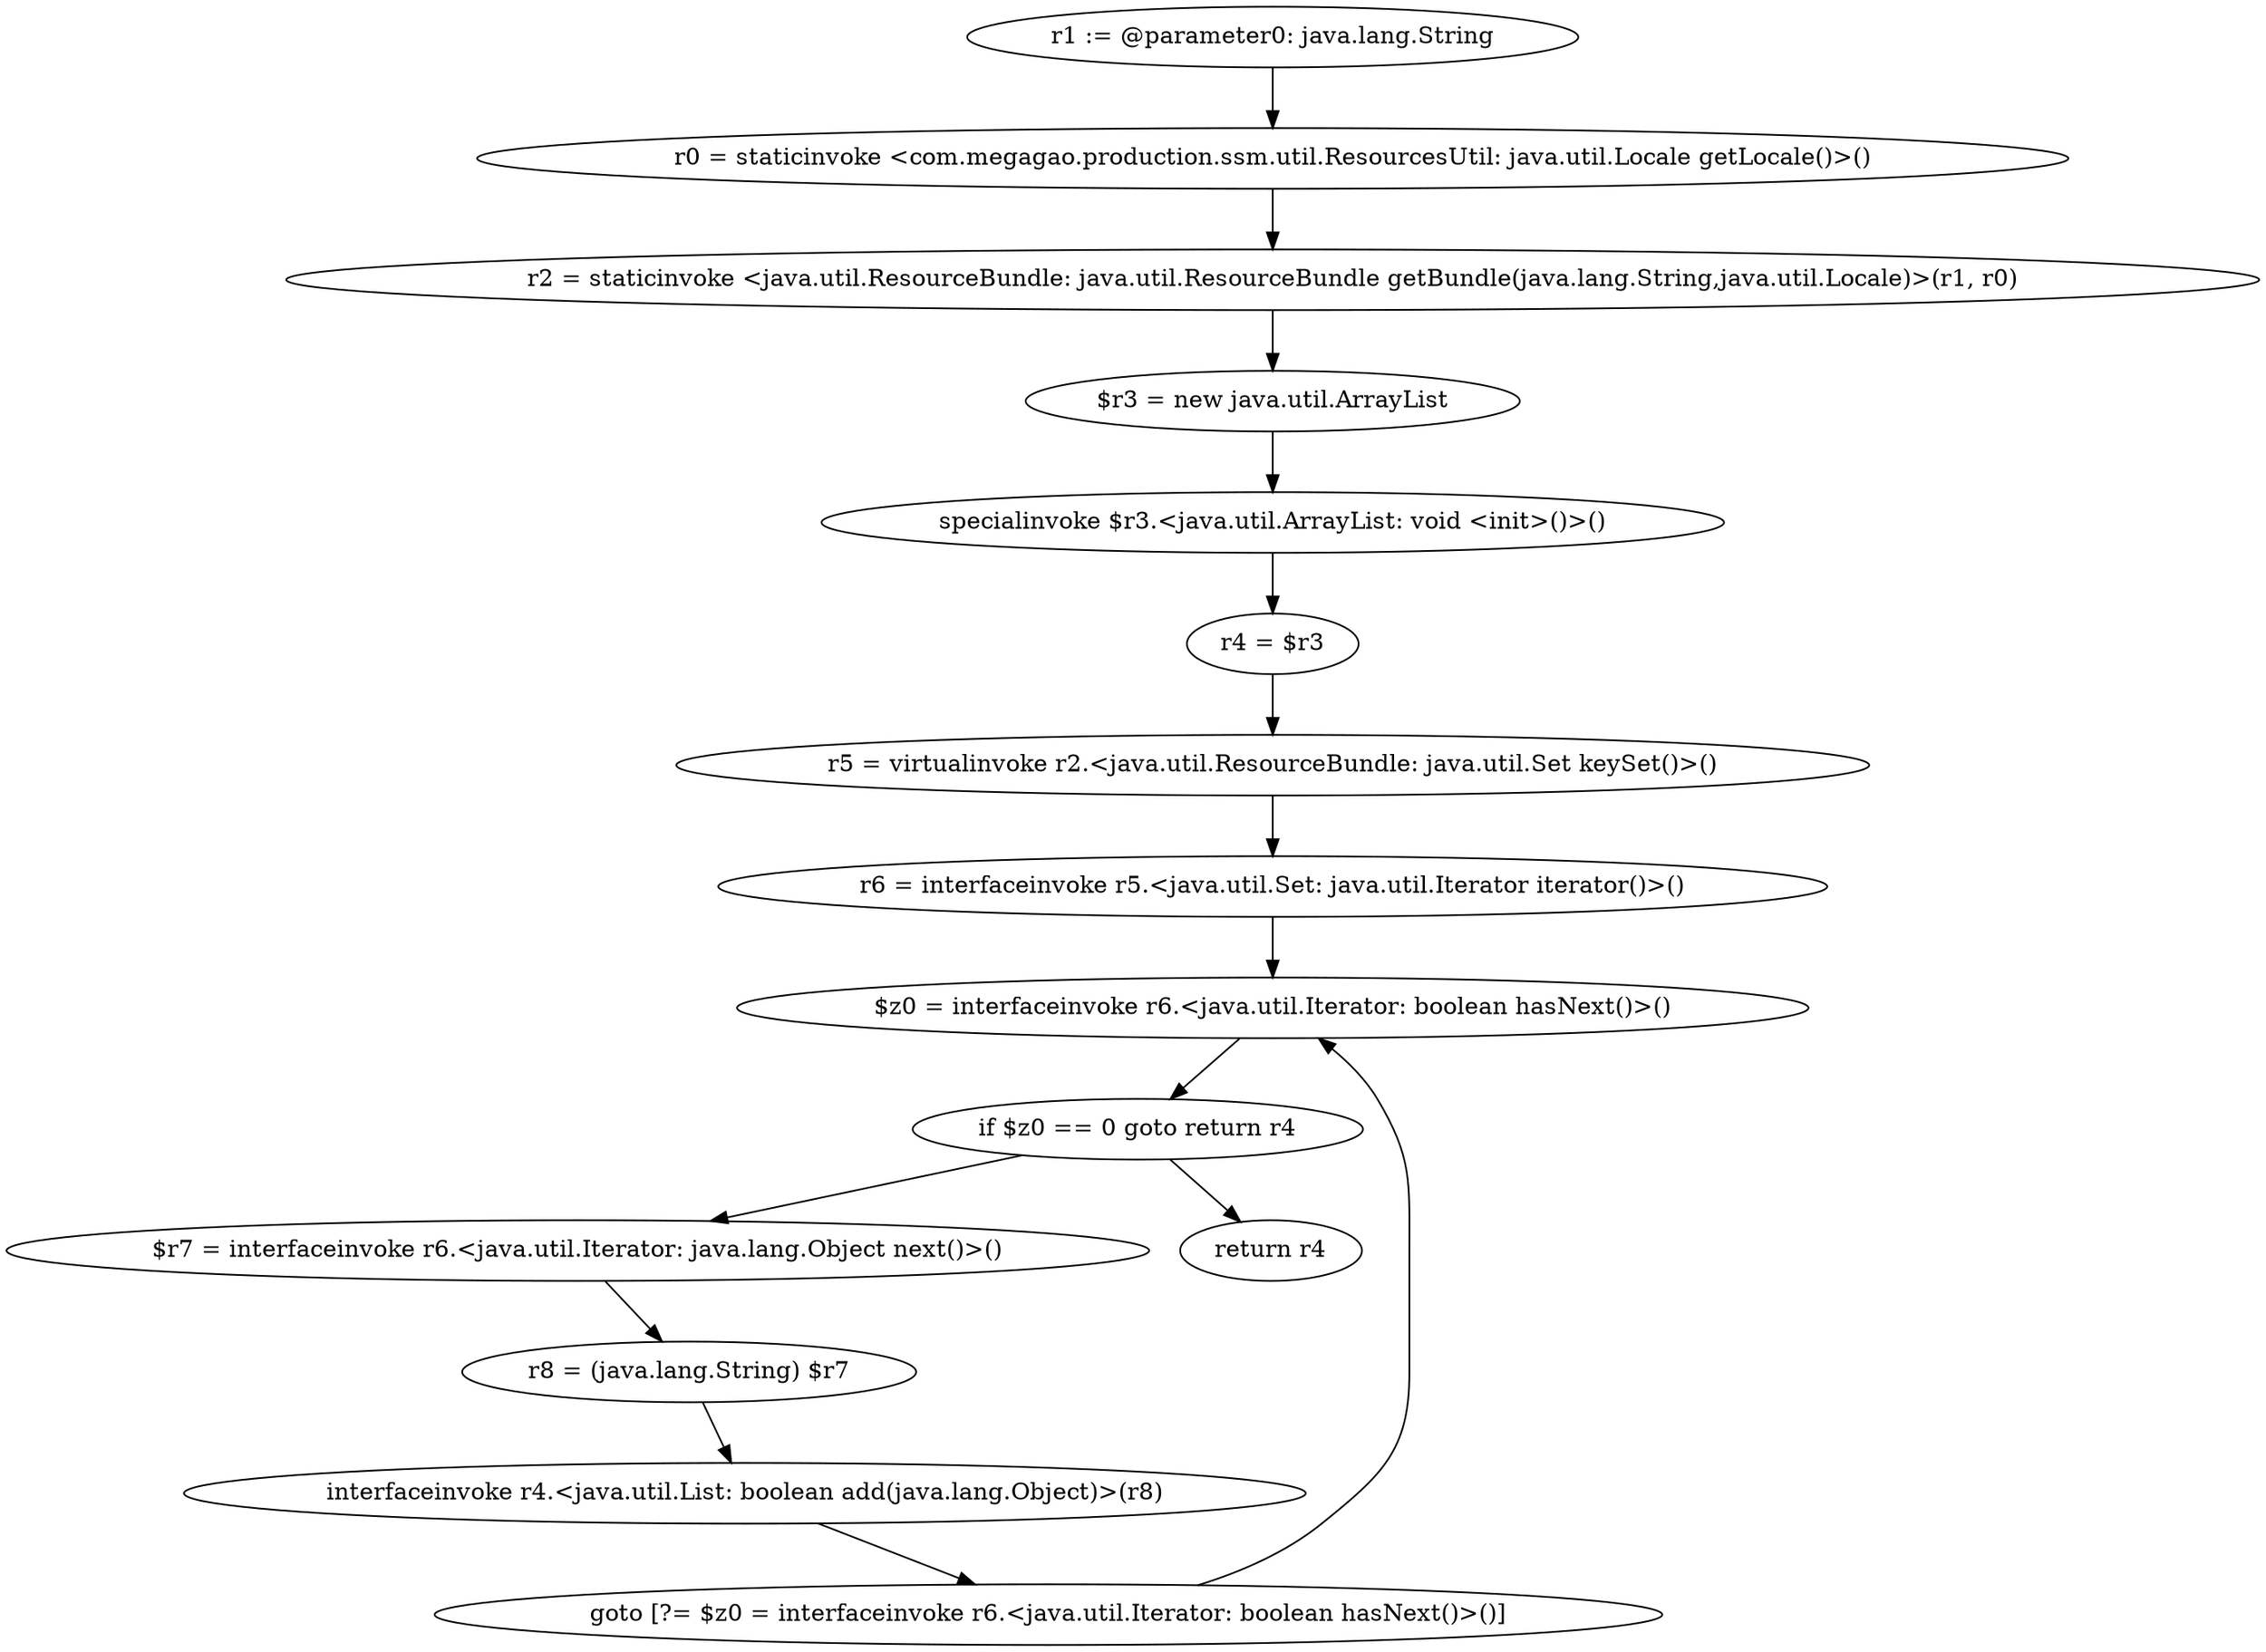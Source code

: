 digraph "unitGraph" {
    "r1 := @parameter0: java.lang.String"
    "r0 = staticinvoke <com.megagao.production.ssm.util.ResourcesUtil: java.util.Locale getLocale()>()"
    "r2 = staticinvoke <java.util.ResourceBundle: java.util.ResourceBundle getBundle(java.lang.String,java.util.Locale)>(r1, r0)"
    "$r3 = new java.util.ArrayList"
    "specialinvoke $r3.<java.util.ArrayList: void <init>()>()"
    "r4 = $r3"
    "r5 = virtualinvoke r2.<java.util.ResourceBundle: java.util.Set keySet()>()"
    "r6 = interfaceinvoke r5.<java.util.Set: java.util.Iterator iterator()>()"
    "$z0 = interfaceinvoke r6.<java.util.Iterator: boolean hasNext()>()"
    "if $z0 == 0 goto return r4"
    "$r7 = interfaceinvoke r6.<java.util.Iterator: java.lang.Object next()>()"
    "r8 = (java.lang.String) $r7"
    "interfaceinvoke r4.<java.util.List: boolean add(java.lang.Object)>(r8)"
    "goto [?= $z0 = interfaceinvoke r6.<java.util.Iterator: boolean hasNext()>()]"
    "return r4"
    "r1 := @parameter0: java.lang.String"->"r0 = staticinvoke <com.megagao.production.ssm.util.ResourcesUtil: java.util.Locale getLocale()>()";
    "r0 = staticinvoke <com.megagao.production.ssm.util.ResourcesUtil: java.util.Locale getLocale()>()"->"r2 = staticinvoke <java.util.ResourceBundle: java.util.ResourceBundle getBundle(java.lang.String,java.util.Locale)>(r1, r0)";
    "r2 = staticinvoke <java.util.ResourceBundle: java.util.ResourceBundle getBundle(java.lang.String,java.util.Locale)>(r1, r0)"->"$r3 = new java.util.ArrayList";
    "$r3 = new java.util.ArrayList"->"specialinvoke $r3.<java.util.ArrayList: void <init>()>()";
    "specialinvoke $r3.<java.util.ArrayList: void <init>()>()"->"r4 = $r3";
    "r4 = $r3"->"r5 = virtualinvoke r2.<java.util.ResourceBundle: java.util.Set keySet()>()";
    "r5 = virtualinvoke r2.<java.util.ResourceBundle: java.util.Set keySet()>()"->"r6 = interfaceinvoke r5.<java.util.Set: java.util.Iterator iterator()>()";
    "r6 = interfaceinvoke r5.<java.util.Set: java.util.Iterator iterator()>()"->"$z0 = interfaceinvoke r6.<java.util.Iterator: boolean hasNext()>()";
    "$z0 = interfaceinvoke r6.<java.util.Iterator: boolean hasNext()>()"->"if $z0 == 0 goto return r4";
    "if $z0 == 0 goto return r4"->"$r7 = interfaceinvoke r6.<java.util.Iterator: java.lang.Object next()>()";
    "if $z0 == 0 goto return r4"->"return r4";
    "$r7 = interfaceinvoke r6.<java.util.Iterator: java.lang.Object next()>()"->"r8 = (java.lang.String) $r7";
    "r8 = (java.lang.String) $r7"->"interfaceinvoke r4.<java.util.List: boolean add(java.lang.Object)>(r8)";
    "interfaceinvoke r4.<java.util.List: boolean add(java.lang.Object)>(r8)"->"goto [?= $z0 = interfaceinvoke r6.<java.util.Iterator: boolean hasNext()>()]";
    "goto [?= $z0 = interfaceinvoke r6.<java.util.Iterator: boolean hasNext()>()]"->"$z0 = interfaceinvoke r6.<java.util.Iterator: boolean hasNext()>()";
}
